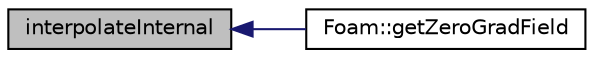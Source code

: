 digraph "interpolateInternal"
{
  bgcolor="transparent";
  edge [fontname="Helvetica",fontsize="10",labelfontname="Helvetica",labelfontsize="10"];
  node [fontname="Helvetica",fontsize="10",shape=record];
  rankdir="LR";
  Node1 [label="interpolateInternal",height=0.2,width=0.4,color="black", fillcolor="grey75", style="filled" fontcolor="black"];
  Node1 -> Node2 [dir="back",color="midnightblue",fontsize="10",style="solid",fontname="Helvetica"];
  Node2 [label="Foam::getZeroGradField",height=0.2,width=0.4,color="black",URL="$namespaceFoam.html#a6049d0cdc674ff95fb59cfbb25685afb",tooltip="Get internal field and make it a zero-gradient volume field with subsetting. "];
}
